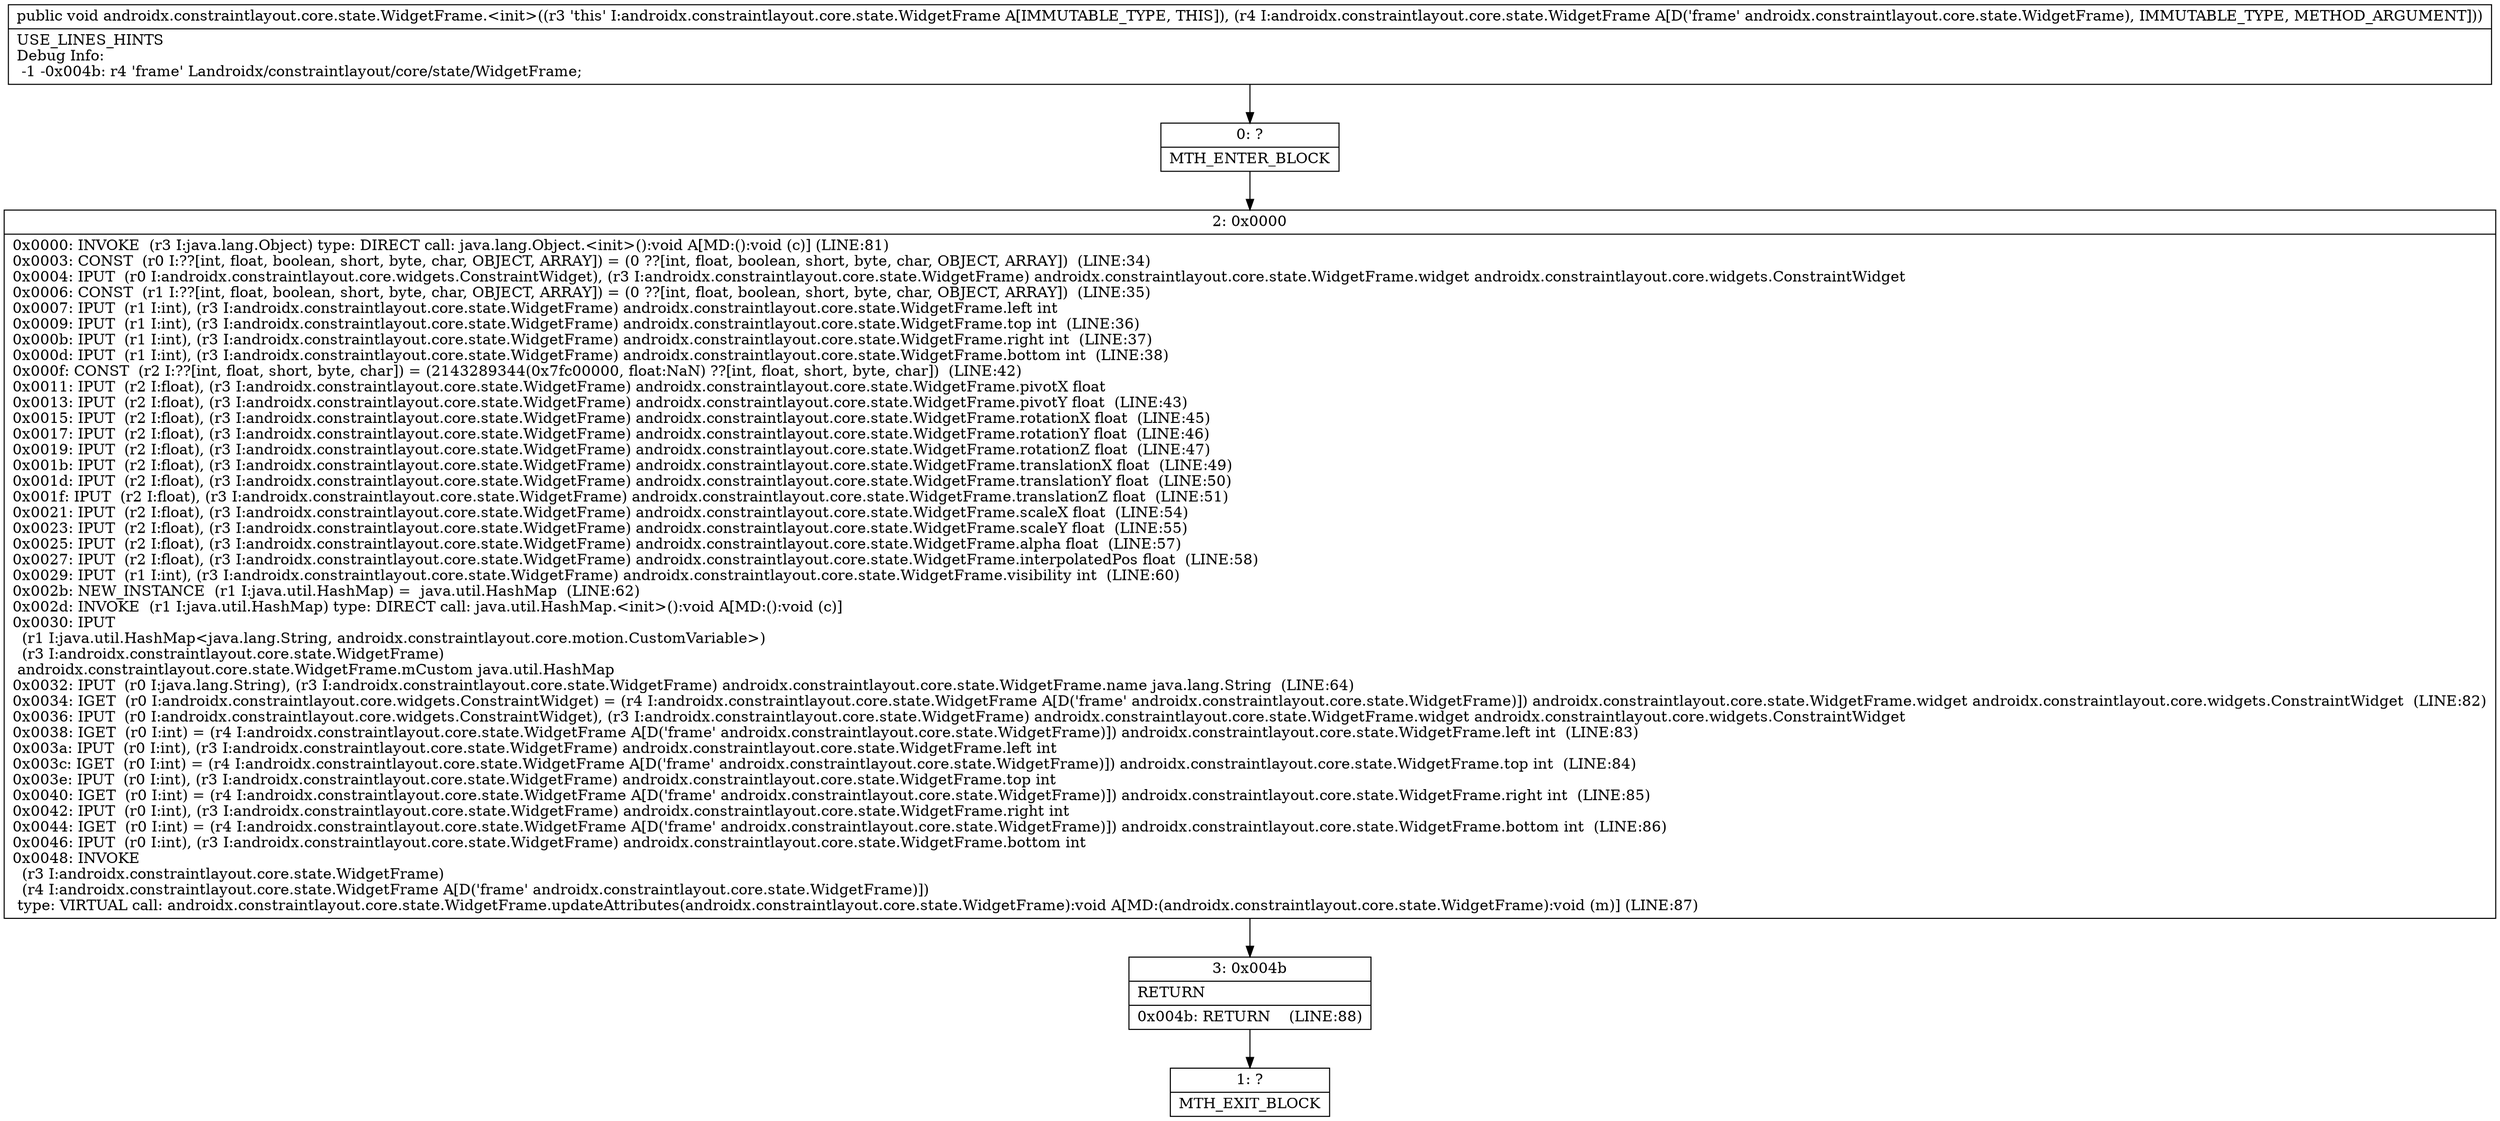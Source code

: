 digraph "CFG forandroidx.constraintlayout.core.state.WidgetFrame.\<init\>(Landroidx\/constraintlayout\/core\/state\/WidgetFrame;)V" {
Node_0 [shape=record,label="{0\:\ ?|MTH_ENTER_BLOCK\l}"];
Node_2 [shape=record,label="{2\:\ 0x0000|0x0000: INVOKE  (r3 I:java.lang.Object) type: DIRECT call: java.lang.Object.\<init\>():void A[MD:():void (c)] (LINE:81)\l0x0003: CONST  (r0 I:??[int, float, boolean, short, byte, char, OBJECT, ARRAY]) = (0 ??[int, float, boolean, short, byte, char, OBJECT, ARRAY])  (LINE:34)\l0x0004: IPUT  (r0 I:androidx.constraintlayout.core.widgets.ConstraintWidget), (r3 I:androidx.constraintlayout.core.state.WidgetFrame) androidx.constraintlayout.core.state.WidgetFrame.widget androidx.constraintlayout.core.widgets.ConstraintWidget \l0x0006: CONST  (r1 I:??[int, float, boolean, short, byte, char, OBJECT, ARRAY]) = (0 ??[int, float, boolean, short, byte, char, OBJECT, ARRAY])  (LINE:35)\l0x0007: IPUT  (r1 I:int), (r3 I:androidx.constraintlayout.core.state.WidgetFrame) androidx.constraintlayout.core.state.WidgetFrame.left int \l0x0009: IPUT  (r1 I:int), (r3 I:androidx.constraintlayout.core.state.WidgetFrame) androidx.constraintlayout.core.state.WidgetFrame.top int  (LINE:36)\l0x000b: IPUT  (r1 I:int), (r3 I:androidx.constraintlayout.core.state.WidgetFrame) androidx.constraintlayout.core.state.WidgetFrame.right int  (LINE:37)\l0x000d: IPUT  (r1 I:int), (r3 I:androidx.constraintlayout.core.state.WidgetFrame) androidx.constraintlayout.core.state.WidgetFrame.bottom int  (LINE:38)\l0x000f: CONST  (r2 I:??[int, float, short, byte, char]) = (2143289344(0x7fc00000, float:NaN) ??[int, float, short, byte, char])  (LINE:42)\l0x0011: IPUT  (r2 I:float), (r3 I:androidx.constraintlayout.core.state.WidgetFrame) androidx.constraintlayout.core.state.WidgetFrame.pivotX float \l0x0013: IPUT  (r2 I:float), (r3 I:androidx.constraintlayout.core.state.WidgetFrame) androidx.constraintlayout.core.state.WidgetFrame.pivotY float  (LINE:43)\l0x0015: IPUT  (r2 I:float), (r3 I:androidx.constraintlayout.core.state.WidgetFrame) androidx.constraintlayout.core.state.WidgetFrame.rotationX float  (LINE:45)\l0x0017: IPUT  (r2 I:float), (r3 I:androidx.constraintlayout.core.state.WidgetFrame) androidx.constraintlayout.core.state.WidgetFrame.rotationY float  (LINE:46)\l0x0019: IPUT  (r2 I:float), (r3 I:androidx.constraintlayout.core.state.WidgetFrame) androidx.constraintlayout.core.state.WidgetFrame.rotationZ float  (LINE:47)\l0x001b: IPUT  (r2 I:float), (r3 I:androidx.constraintlayout.core.state.WidgetFrame) androidx.constraintlayout.core.state.WidgetFrame.translationX float  (LINE:49)\l0x001d: IPUT  (r2 I:float), (r3 I:androidx.constraintlayout.core.state.WidgetFrame) androidx.constraintlayout.core.state.WidgetFrame.translationY float  (LINE:50)\l0x001f: IPUT  (r2 I:float), (r3 I:androidx.constraintlayout.core.state.WidgetFrame) androidx.constraintlayout.core.state.WidgetFrame.translationZ float  (LINE:51)\l0x0021: IPUT  (r2 I:float), (r3 I:androidx.constraintlayout.core.state.WidgetFrame) androidx.constraintlayout.core.state.WidgetFrame.scaleX float  (LINE:54)\l0x0023: IPUT  (r2 I:float), (r3 I:androidx.constraintlayout.core.state.WidgetFrame) androidx.constraintlayout.core.state.WidgetFrame.scaleY float  (LINE:55)\l0x0025: IPUT  (r2 I:float), (r3 I:androidx.constraintlayout.core.state.WidgetFrame) androidx.constraintlayout.core.state.WidgetFrame.alpha float  (LINE:57)\l0x0027: IPUT  (r2 I:float), (r3 I:androidx.constraintlayout.core.state.WidgetFrame) androidx.constraintlayout.core.state.WidgetFrame.interpolatedPos float  (LINE:58)\l0x0029: IPUT  (r1 I:int), (r3 I:androidx.constraintlayout.core.state.WidgetFrame) androidx.constraintlayout.core.state.WidgetFrame.visibility int  (LINE:60)\l0x002b: NEW_INSTANCE  (r1 I:java.util.HashMap) =  java.util.HashMap  (LINE:62)\l0x002d: INVOKE  (r1 I:java.util.HashMap) type: DIRECT call: java.util.HashMap.\<init\>():void A[MD:():void (c)]\l0x0030: IPUT  \l  (r1 I:java.util.HashMap\<java.lang.String, androidx.constraintlayout.core.motion.CustomVariable\>)\l  (r3 I:androidx.constraintlayout.core.state.WidgetFrame)\l androidx.constraintlayout.core.state.WidgetFrame.mCustom java.util.HashMap \l0x0032: IPUT  (r0 I:java.lang.String), (r3 I:androidx.constraintlayout.core.state.WidgetFrame) androidx.constraintlayout.core.state.WidgetFrame.name java.lang.String  (LINE:64)\l0x0034: IGET  (r0 I:androidx.constraintlayout.core.widgets.ConstraintWidget) = (r4 I:androidx.constraintlayout.core.state.WidgetFrame A[D('frame' androidx.constraintlayout.core.state.WidgetFrame)]) androidx.constraintlayout.core.state.WidgetFrame.widget androidx.constraintlayout.core.widgets.ConstraintWidget  (LINE:82)\l0x0036: IPUT  (r0 I:androidx.constraintlayout.core.widgets.ConstraintWidget), (r3 I:androidx.constraintlayout.core.state.WidgetFrame) androidx.constraintlayout.core.state.WidgetFrame.widget androidx.constraintlayout.core.widgets.ConstraintWidget \l0x0038: IGET  (r0 I:int) = (r4 I:androidx.constraintlayout.core.state.WidgetFrame A[D('frame' androidx.constraintlayout.core.state.WidgetFrame)]) androidx.constraintlayout.core.state.WidgetFrame.left int  (LINE:83)\l0x003a: IPUT  (r0 I:int), (r3 I:androidx.constraintlayout.core.state.WidgetFrame) androidx.constraintlayout.core.state.WidgetFrame.left int \l0x003c: IGET  (r0 I:int) = (r4 I:androidx.constraintlayout.core.state.WidgetFrame A[D('frame' androidx.constraintlayout.core.state.WidgetFrame)]) androidx.constraintlayout.core.state.WidgetFrame.top int  (LINE:84)\l0x003e: IPUT  (r0 I:int), (r3 I:androidx.constraintlayout.core.state.WidgetFrame) androidx.constraintlayout.core.state.WidgetFrame.top int \l0x0040: IGET  (r0 I:int) = (r4 I:androidx.constraintlayout.core.state.WidgetFrame A[D('frame' androidx.constraintlayout.core.state.WidgetFrame)]) androidx.constraintlayout.core.state.WidgetFrame.right int  (LINE:85)\l0x0042: IPUT  (r0 I:int), (r3 I:androidx.constraintlayout.core.state.WidgetFrame) androidx.constraintlayout.core.state.WidgetFrame.right int \l0x0044: IGET  (r0 I:int) = (r4 I:androidx.constraintlayout.core.state.WidgetFrame A[D('frame' androidx.constraintlayout.core.state.WidgetFrame)]) androidx.constraintlayout.core.state.WidgetFrame.bottom int  (LINE:86)\l0x0046: IPUT  (r0 I:int), (r3 I:androidx.constraintlayout.core.state.WidgetFrame) androidx.constraintlayout.core.state.WidgetFrame.bottom int \l0x0048: INVOKE  \l  (r3 I:androidx.constraintlayout.core.state.WidgetFrame)\l  (r4 I:androidx.constraintlayout.core.state.WidgetFrame A[D('frame' androidx.constraintlayout.core.state.WidgetFrame)])\l type: VIRTUAL call: androidx.constraintlayout.core.state.WidgetFrame.updateAttributes(androidx.constraintlayout.core.state.WidgetFrame):void A[MD:(androidx.constraintlayout.core.state.WidgetFrame):void (m)] (LINE:87)\l}"];
Node_3 [shape=record,label="{3\:\ 0x004b|RETURN\l|0x004b: RETURN    (LINE:88)\l}"];
Node_1 [shape=record,label="{1\:\ ?|MTH_EXIT_BLOCK\l}"];
MethodNode[shape=record,label="{public void androidx.constraintlayout.core.state.WidgetFrame.\<init\>((r3 'this' I:androidx.constraintlayout.core.state.WidgetFrame A[IMMUTABLE_TYPE, THIS]), (r4 I:androidx.constraintlayout.core.state.WidgetFrame A[D('frame' androidx.constraintlayout.core.state.WidgetFrame), IMMUTABLE_TYPE, METHOD_ARGUMENT]))  | USE_LINES_HINTS\lDebug Info:\l  \-1 \-0x004b: r4 'frame' Landroidx\/constraintlayout\/core\/state\/WidgetFrame;\l}"];
MethodNode -> Node_0;Node_0 -> Node_2;
Node_2 -> Node_3;
Node_3 -> Node_1;
}

